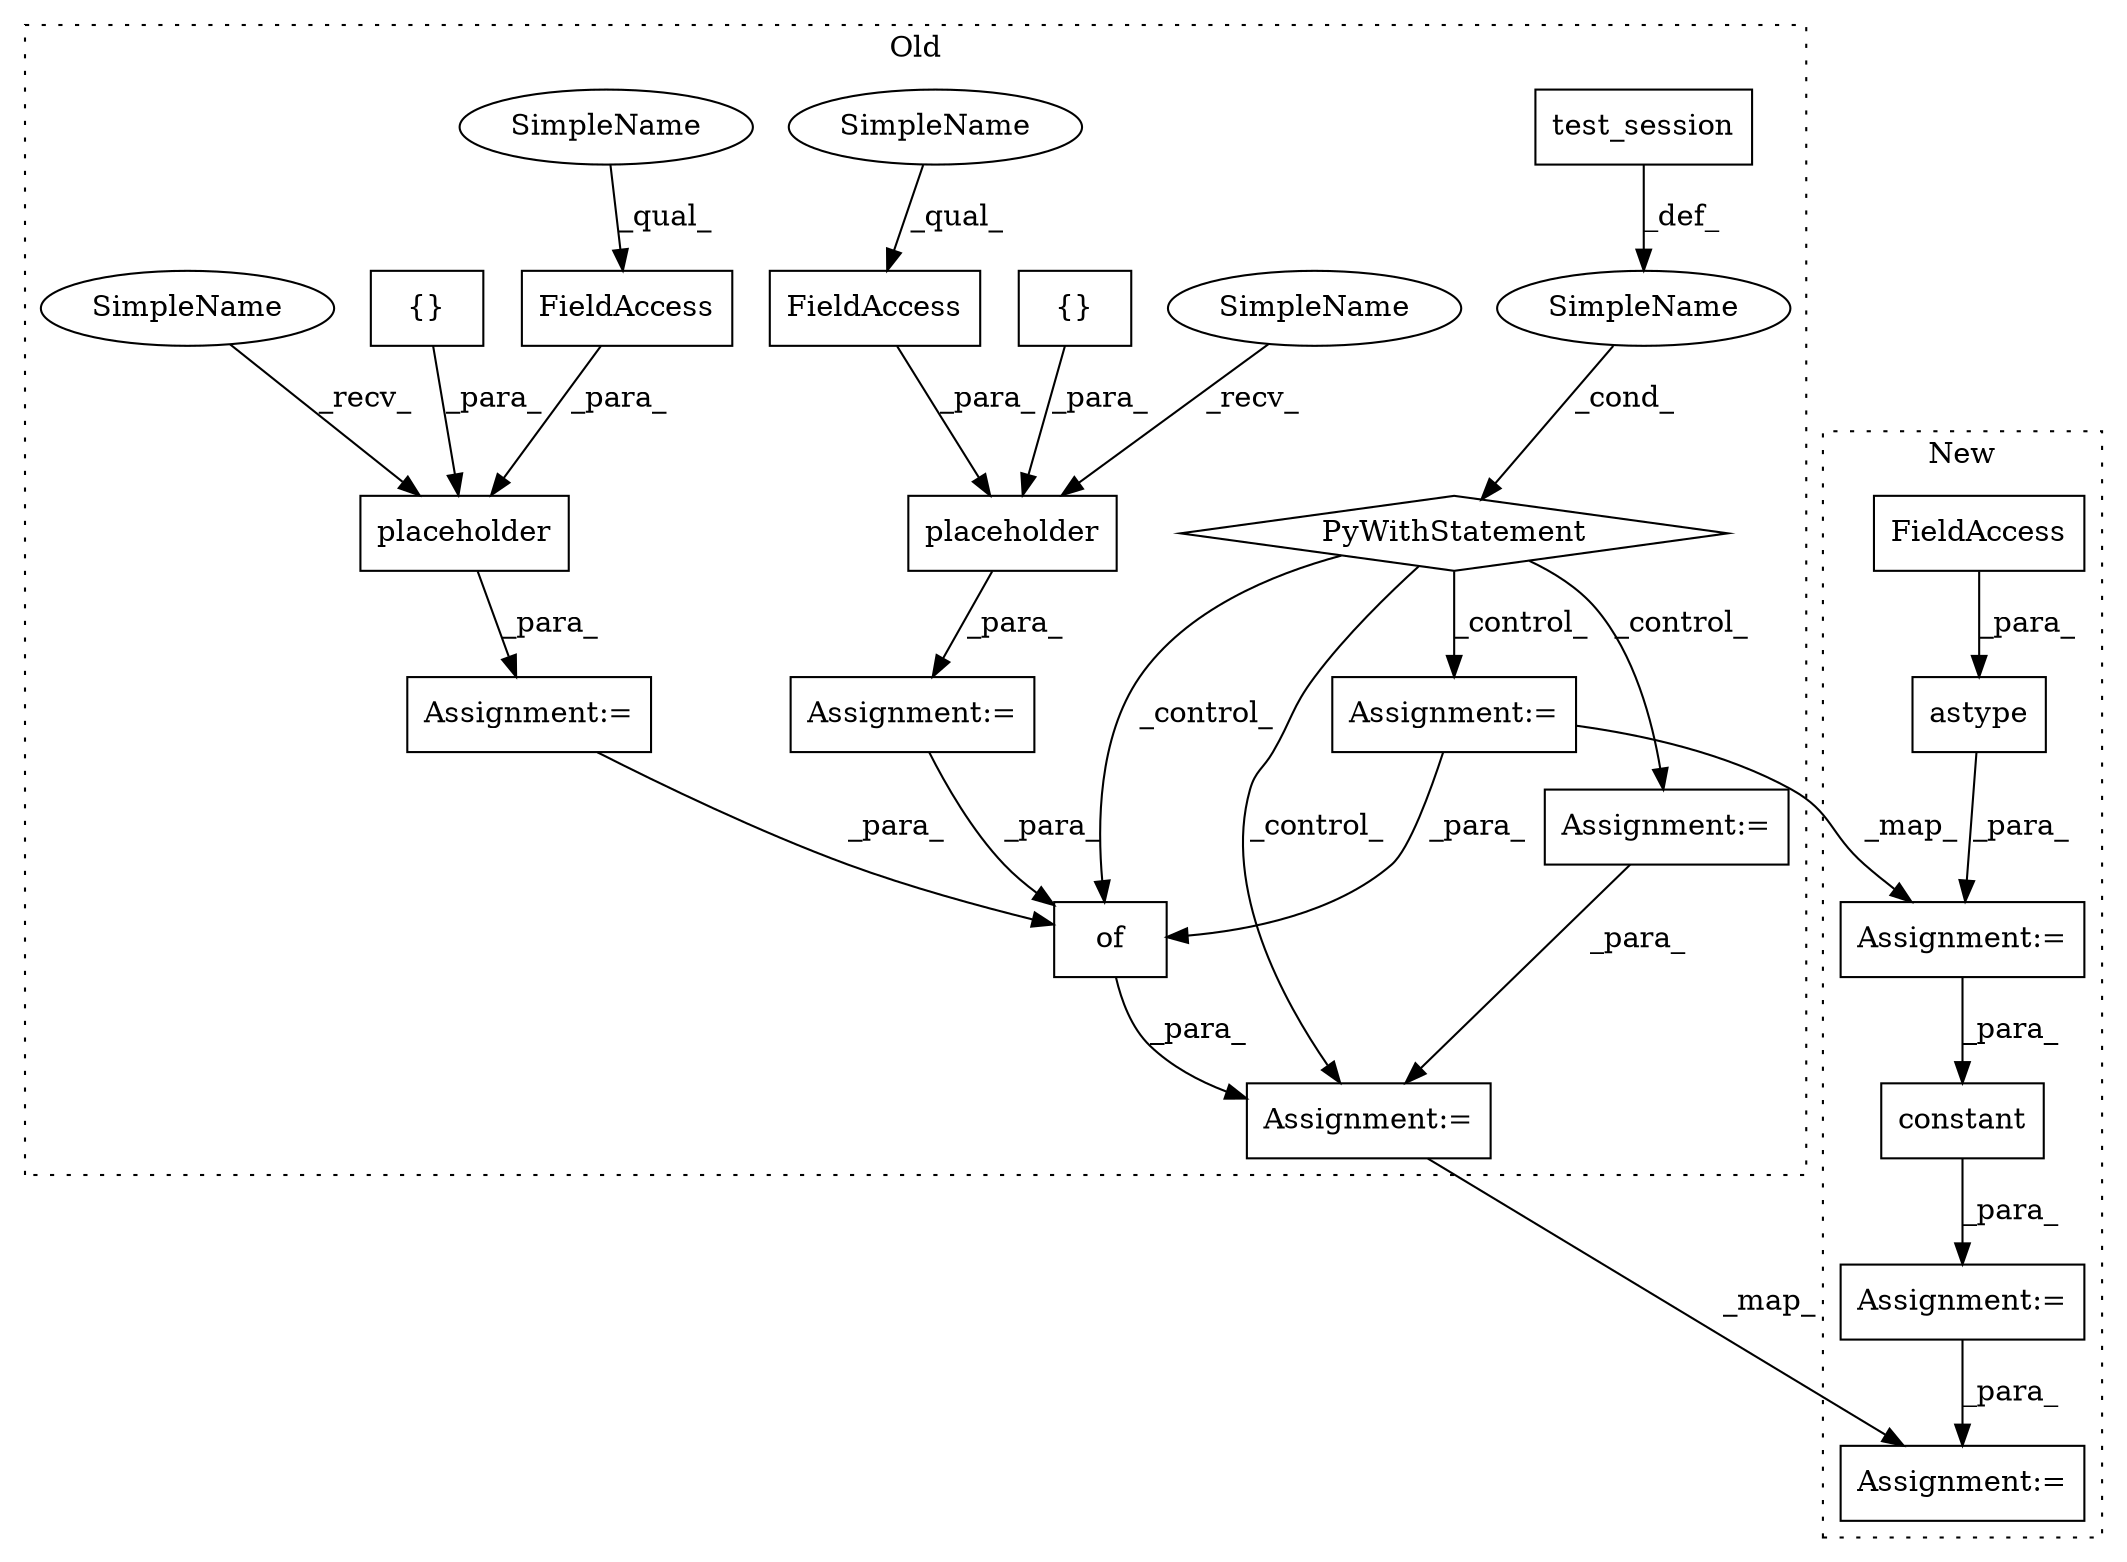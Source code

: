 digraph G {
subgraph cluster0 {
1 [label="test_session" a="32" s="28872" l="14" shape="box"];
4 [label="of" a="32" s="29309,29341" l="3,1" shape="box"];
5 [label="SimpleName" a="42" s="" l="" shape="ellipse"];
6 [label="PyWithStatement" a="104" s="28857,28886" l="10,2" shape="diamond"];
7 [label="placeholder" a="32" s="28760,28805" l="12,1" shape="box"];
8 [label="Assignment:=" a="7" s="28900" l="4" shape="box"];
9 [label="FieldAccess" a="22" s="28772" l="18" shape="box"];
10 [label="{}" a="4" s="28800,28804" l="1,1" shape="box"];
11 [label="Assignment:=" a="7" s="28748" l="1" shape="box"];
14 [label="FieldAccess" a="22" s="28704" l="18" shape="box"];
15 [label="{}" a="4" s="28732,28736" l="1,1" shape="box"];
16 [label="placeholder" a="32" s="28692,28737" l="12,1" shape="box"];
17 [label="Assignment:=" a="7" s="28680" l="1" shape="box"];
18 [label="Assignment:=" a="7" s="29068" l="1" shape="box"];
20 [label="Assignment:=" a="7" s="29287" l="2" shape="box"];
22 [label="SimpleName" a="42" s="28681" l="10" shape="ellipse"];
23 [label="SimpleName" a="42" s="28772" l="10" shape="ellipse"];
24 [label="SimpleName" a="42" s="28704" l="10" shape="ellipse"];
25 [label="SimpleName" a="42" s="28749" l="10" shape="ellipse"];
label = "Old";
style="dotted";
}
subgraph cluster1 {
2 [label="astype" a="32" s="27118,27138" l="7,1" shape="box"];
3 [label="FieldAccess" a="22" s="27125" l="13" shape="box"];
12 [label="Assignment:=" a="7" s="27504" l="1" shape="box"];
13 [label="constant" a="32" s="27475,27491" l="9,1" shape="box"];
19 [label="Assignment:=" a="7" s="27152" l="1" shape="box"];
21 [label="Assignment:=" a="7" s="27599" l="2" shape="box"];
label = "New";
style="dotted";
}
1 -> 5 [label="_def_"];
2 -> 19 [label="_para_"];
3 -> 2 [label="_para_"];
4 -> 20 [label="_para_"];
5 -> 6 [label="_cond_"];
6 -> 8 [label="_control_"];
6 -> 4 [label="_control_"];
6 -> 20 [label="_control_"];
6 -> 18 [label="_control_"];
7 -> 11 [label="_para_"];
8 -> 20 [label="_para_"];
9 -> 7 [label="_para_"];
10 -> 7 [label="_para_"];
11 -> 4 [label="_para_"];
12 -> 21 [label="_para_"];
13 -> 12 [label="_para_"];
14 -> 16 [label="_para_"];
15 -> 16 [label="_para_"];
16 -> 17 [label="_para_"];
17 -> 4 [label="_para_"];
18 -> 4 [label="_para_"];
18 -> 19 [label="_map_"];
19 -> 13 [label="_para_"];
20 -> 21 [label="_map_"];
22 -> 16 [label="_recv_"];
23 -> 9 [label="_qual_"];
24 -> 14 [label="_qual_"];
25 -> 7 [label="_recv_"];
}